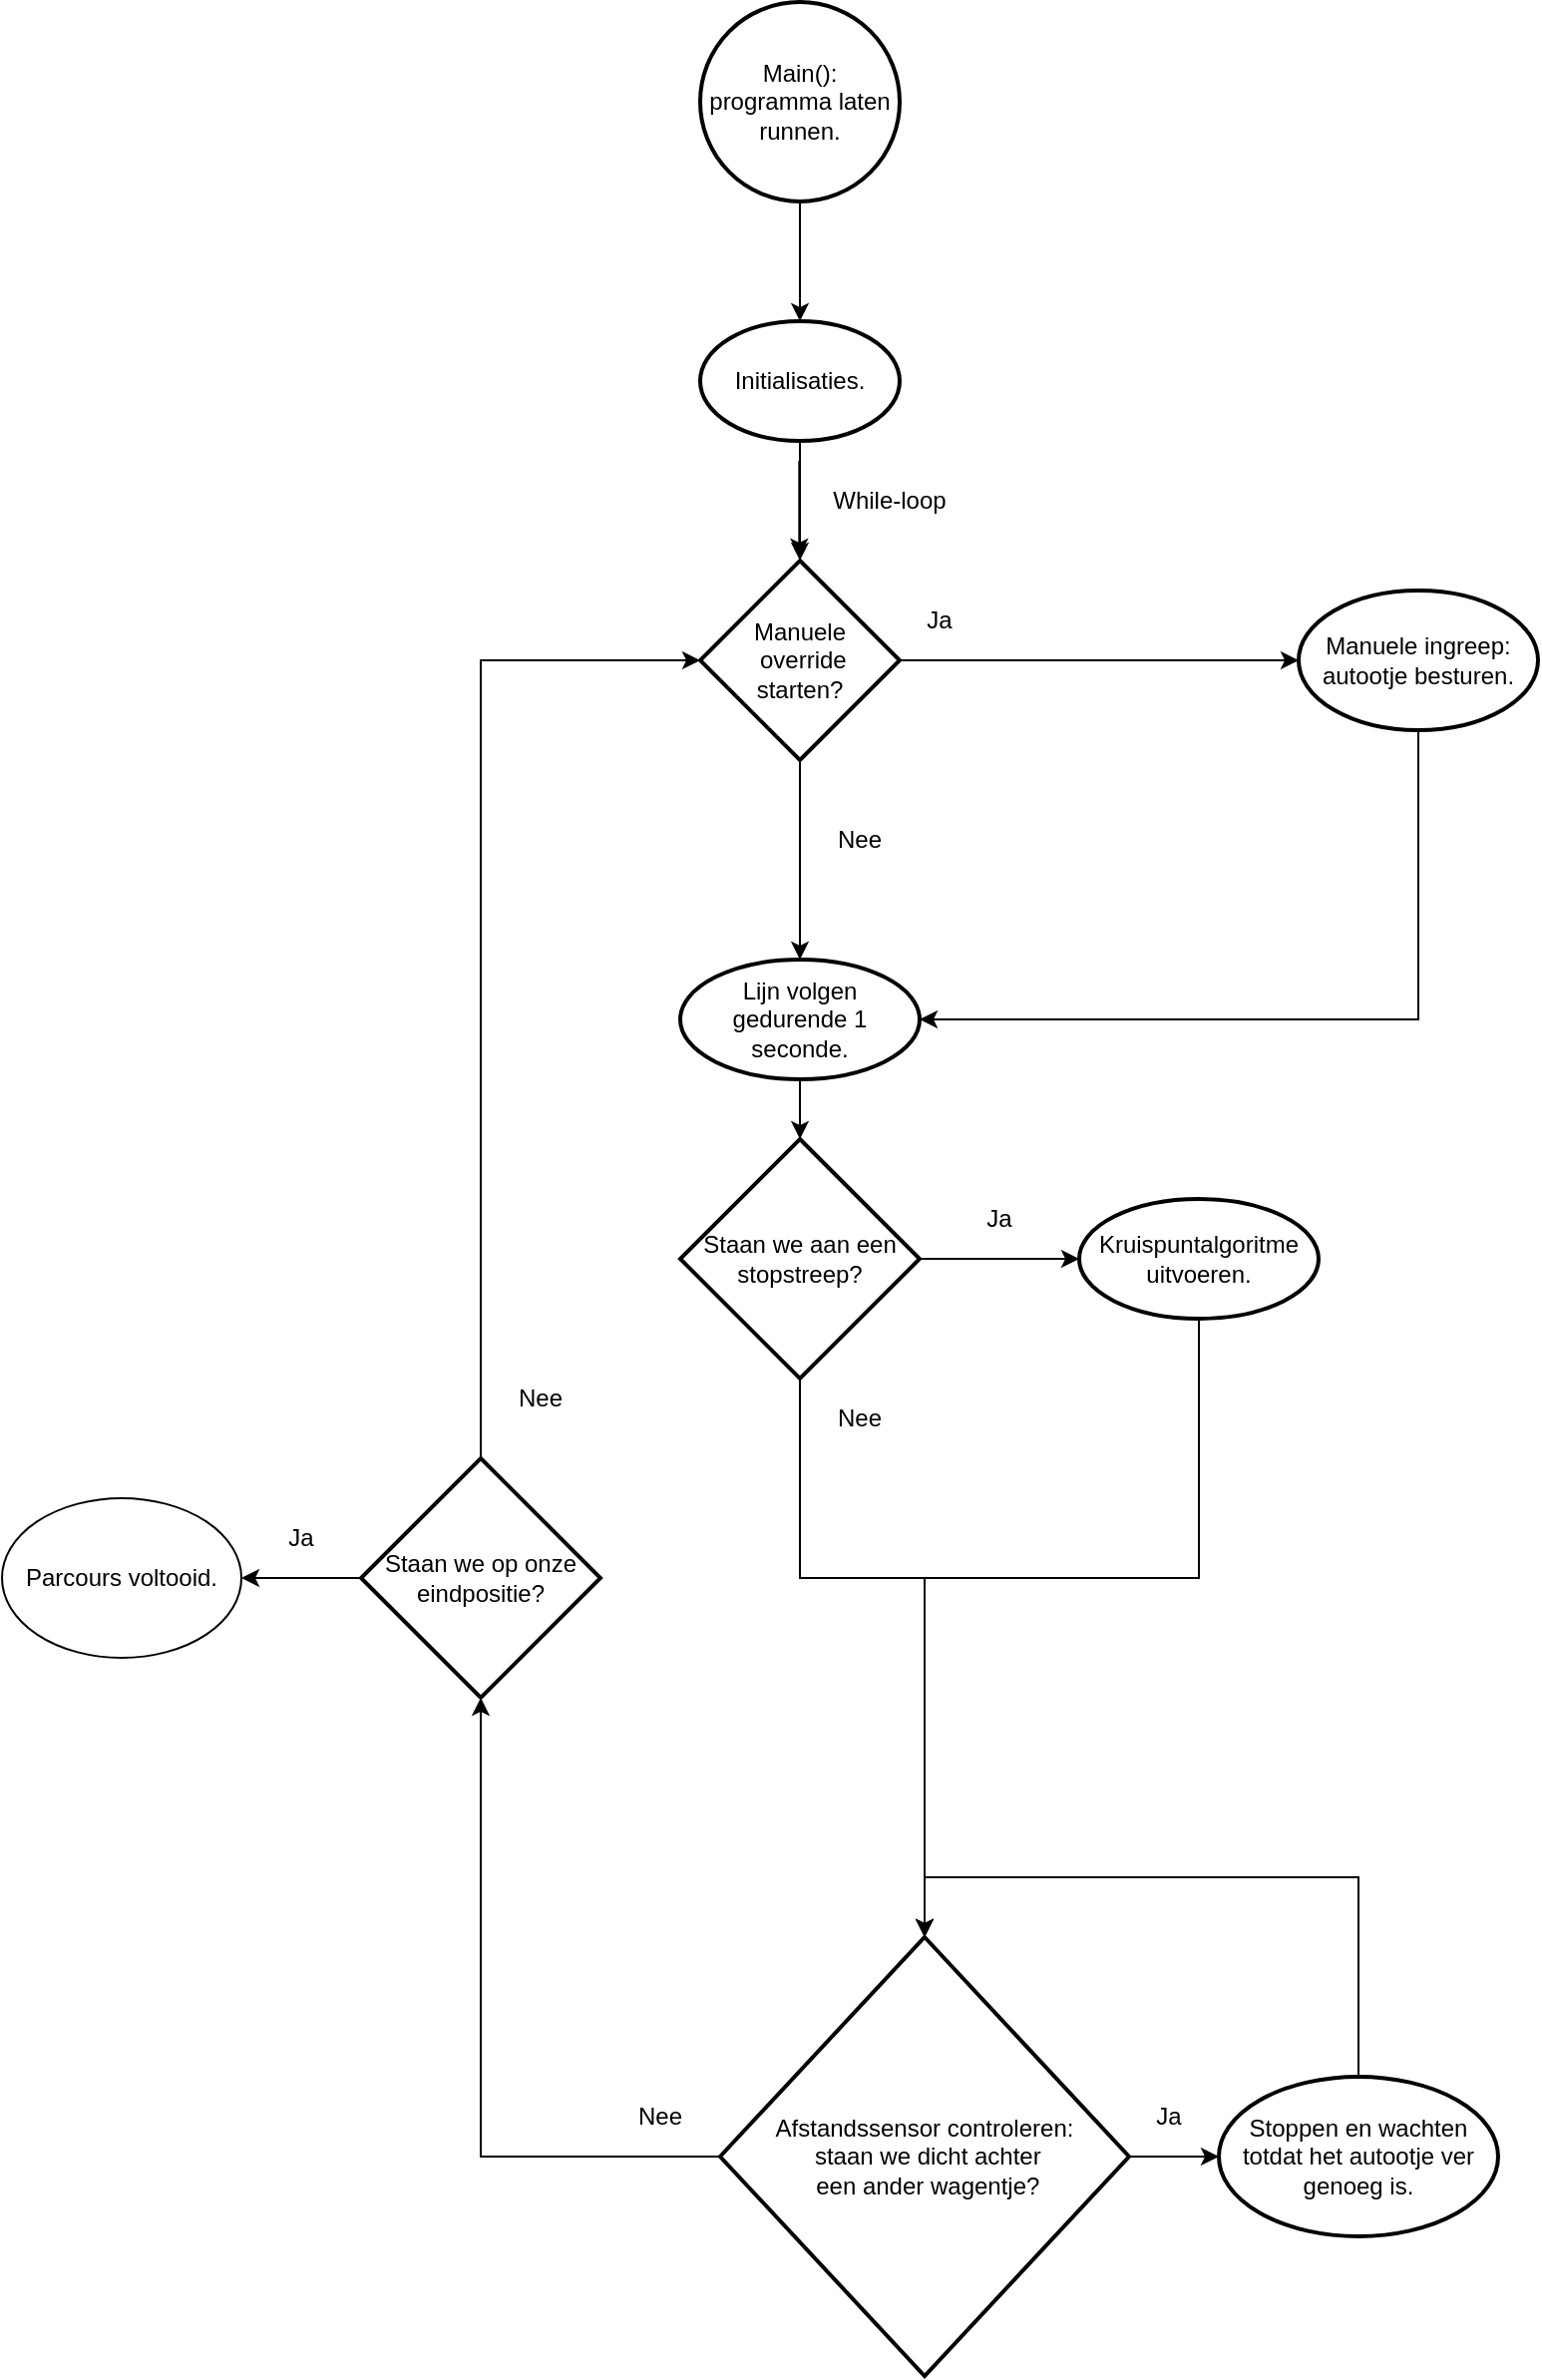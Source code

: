 <mxfile version="14.6.9" type="device"><diagram id="C5RBs43oDa-KdzZeNtuy" name="Page-1"><mxGraphModel dx="2310" dy="783" grid="1" gridSize="10" guides="1" tooltips="1" connect="1" arrows="1" fold="1" page="1" pageScale="1" pageWidth="827" pageHeight="1169" math="0" shadow="0"><root><mxCell id="WIyWlLk6GJQsqaUBKTNV-0"/><mxCell id="WIyWlLk6GJQsqaUBKTNV-1" parent="WIyWlLk6GJQsqaUBKTNV-0"/><mxCell id="5reWMpjAw0uI57NlGLJT-1" value="" style="edgeStyle=orthogonalEdgeStyle;rounded=0;orthogonalLoop=1;jettySize=auto;html=1;" parent="WIyWlLk6GJQsqaUBKTNV-1" source="TVitzlpj0ys5_NgnARXT-0" target="5reWMpjAw0uI57NlGLJT-0" edge="1"><mxGeometry relative="1" as="geometry"/></mxCell><mxCell id="TVitzlpj0ys5_NgnARXT-0" value="Main(): programma laten runnen." style="strokeWidth=2;html=1;shape=mxgraph.flowchart.start_2;whiteSpace=wrap;" parent="WIyWlLk6GJQsqaUBKTNV-1" vertex="1"><mxGeometry x="280" y="90" width="100" height="100" as="geometry"/></mxCell><mxCell id="TVitzlpj0ys5_NgnARXT-2" value="" style="endArrow=classic;html=1;" parent="WIyWlLk6GJQsqaUBKTNV-1" edge="1"><mxGeometry width="50" height="50" relative="1" as="geometry"><mxPoint x="329.66" y="320" as="sourcePoint"/><mxPoint x="329.66" y="368" as="targetPoint"/><Array as="points"><mxPoint x="329.66" y="338"/></Array></mxGeometry></mxCell><mxCell id="TVitzlpj0ys5_NgnARXT-9" value="" style="edgeStyle=orthogonalEdgeStyle;rounded=0;orthogonalLoop=1;jettySize=auto;html=1;" parent="WIyWlLk6GJQsqaUBKTNV-1" source="TVitzlpj0ys5_NgnARXT-3" target="TVitzlpj0ys5_NgnARXT-8" edge="1"><mxGeometry relative="1" as="geometry"/></mxCell><mxCell id="Zhe-Akqk82fY8TuGGXaw-12" style="edgeStyle=orthogonalEdgeStyle;rounded=0;orthogonalLoop=1;jettySize=auto;html=1;entryX=0;entryY=0.5;entryDx=0;entryDy=0;" edge="1" parent="WIyWlLk6GJQsqaUBKTNV-1" source="TVitzlpj0ys5_NgnARXT-3" target="TVitzlpj0ys5_NgnARXT-6"><mxGeometry relative="1" as="geometry"/></mxCell><mxCell id="TVitzlpj0ys5_NgnARXT-3" value="Manuele&lt;br&gt;&amp;nbsp;override &lt;br&gt;starten?" style="strokeWidth=2;html=1;shape=mxgraph.flowchart.decision;whiteSpace=wrap;" parent="WIyWlLk6GJQsqaUBKTNV-1" vertex="1"><mxGeometry x="280" y="370" width="100" height="100" as="geometry"/></mxCell><mxCell id="Zhe-Akqk82fY8TuGGXaw-13" style="edgeStyle=orthogonalEdgeStyle;rounded=0;orthogonalLoop=1;jettySize=auto;html=1;entryX=1;entryY=0.5;entryDx=0;entryDy=0;" edge="1" parent="WIyWlLk6GJQsqaUBKTNV-1" source="TVitzlpj0ys5_NgnARXT-6" target="TVitzlpj0ys5_NgnARXT-8"><mxGeometry relative="1" as="geometry"><Array as="points"><mxPoint x="640" y="600"/></Array></mxGeometry></mxCell><mxCell id="TVitzlpj0ys5_NgnARXT-6" value="Manuele ingreep: autootje besturen." style="ellipse;whiteSpace=wrap;html=1;strokeWidth=2;" parent="WIyWlLk6GJQsqaUBKTNV-1" vertex="1"><mxGeometry x="580" y="385" width="120" height="70" as="geometry"/></mxCell><mxCell id="5reWMpjAw0uI57NlGLJT-21" value="" style="edgeStyle=orthogonalEdgeStyle;rounded=0;orthogonalLoop=1;jettySize=auto;html=1;" parent="WIyWlLk6GJQsqaUBKTNV-1" source="TVitzlpj0ys5_NgnARXT-8" target="5reWMpjAw0uI57NlGLJT-20" edge="1"><mxGeometry relative="1" as="geometry"/></mxCell><mxCell id="TVitzlpj0ys5_NgnARXT-8" value="Lijn volgen gedurende 1 seconde." style="ellipse;whiteSpace=wrap;html=1;strokeWidth=2;" parent="WIyWlLk6GJQsqaUBKTNV-1" vertex="1"><mxGeometry x="270" y="570" width="120" height="60" as="geometry"/></mxCell><mxCell id="TVitzlpj0ys5_NgnARXT-14" value="Ja" style="text;html=1;strokeColor=none;fillColor=none;align=center;verticalAlign=middle;whiteSpace=wrap;rounded=0;" parent="WIyWlLk6GJQsqaUBKTNV-1" vertex="1"><mxGeometry x="380" y="390" width="40" height="20" as="geometry"/></mxCell><mxCell id="TVitzlpj0ys5_NgnARXT-15" value="Nee" style="text;html=1;strokeColor=none;fillColor=none;align=center;verticalAlign=middle;whiteSpace=wrap;rounded=0;" parent="WIyWlLk6GJQsqaUBKTNV-1" vertex="1"><mxGeometry x="340" y="500" width="40" height="20" as="geometry"/></mxCell><mxCell id="5reWMpjAw0uI57NlGLJT-2" value="" style="edgeStyle=orthogonalEdgeStyle;rounded=0;orthogonalLoop=1;jettySize=auto;html=1;" parent="WIyWlLk6GJQsqaUBKTNV-1" source="5reWMpjAw0uI57NlGLJT-0" target="TVitzlpj0ys5_NgnARXT-3" edge="1"><mxGeometry relative="1" as="geometry"/></mxCell><mxCell id="5reWMpjAw0uI57NlGLJT-0" value="Initialisaties." style="strokeWidth=2;html=1;shape=mxgraph.flowchart.start_1;whiteSpace=wrap;" parent="WIyWlLk6GJQsqaUBKTNV-1" vertex="1"><mxGeometry x="280" y="250" width="100" height="60" as="geometry"/></mxCell><mxCell id="5reWMpjAw0uI57NlGLJT-3" value="While-loop" style="text;html=1;strokeColor=none;fillColor=none;align=center;verticalAlign=middle;whiteSpace=wrap;rounded=0;" parent="WIyWlLk6GJQsqaUBKTNV-1" vertex="1"><mxGeometry x="340" y="330" width="70" height="20" as="geometry"/></mxCell><mxCell id="5reWMpjAw0uI57NlGLJT-23" value="" style="edgeStyle=orthogonalEdgeStyle;rounded=0;orthogonalLoop=1;jettySize=auto;html=1;" parent="WIyWlLk6GJQsqaUBKTNV-1" source="5reWMpjAw0uI57NlGLJT-20" target="5reWMpjAw0uI57NlGLJT-22" edge="1"><mxGeometry relative="1" as="geometry"/></mxCell><mxCell id="5reWMpjAw0uI57NlGLJT-27" value="" style="edgeStyle=orthogonalEdgeStyle;rounded=0;orthogonalLoop=1;jettySize=auto;html=1;entryX=0.5;entryY=0;entryDx=0;entryDy=0;entryPerimeter=0;" parent="WIyWlLk6GJQsqaUBKTNV-1" source="5reWMpjAw0uI57NlGLJT-20" target="5reWMpjAw0uI57NlGLJT-35" edge="1"><mxGeometry relative="1" as="geometry"><mxPoint x="420" y="1130" as="targetPoint"/><Array as="points"><mxPoint x="330" y="880"/><mxPoint x="393" y="880"/></Array></mxGeometry></mxCell><mxCell id="5reWMpjAw0uI57NlGLJT-20" value="Staan we aan een stopstreep?" style="strokeWidth=2;html=1;shape=mxgraph.flowchart.decision;whiteSpace=wrap;" parent="WIyWlLk6GJQsqaUBKTNV-1" vertex="1"><mxGeometry x="270" y="660" width="120" height="120" as="geometry"/></mxCell><mxCell id="Zhe-Akqk82fY8TuGGXaw-1" style="edgeStyle=orthogonalEdgeStyle;rounded=0;orthogonalLoop=1;jettySize=auto;html=1;entryX=0.5;entryY=0;entryDx=0;entryDy=0;entryPerimeter=0;" edge="1" parent="WIyWlLk6GJQsqaUBKTNV-1" source="5reWMpjAw0uI57NlGLJT-22" target="5reWMpjAw0uI57NlGLJT-35"><mxGeometry relative="1" as="geometry"><Array as="points"><mxPoint x="530" y="880"/><mxPoint x="393" y="880"/></Array></mxGeometry></mxCell><mxCell id="5reWMpjAw0uI57NlGLJT-22" value="Kruispuntalgoritme uitvoeren." style="ellipse;whiteSpace=wrap;html=1;strokeWidth=2;" parent="WIyWlLk6GJQsqaUBKTNV-1" vertex="1"><mxGeometry x="470" y="690" width="120" height="60" as="geometry"/></mxCell><mxCell id="5reWMpjAw0uI57NlGLJT-24" value="Ja" style="text;html=1;strokeColor=none;fillColor=none;align=center;verticalAlign=middle;whiteSpace=wrap;rounded=0;" parent="WIyWlLk6GJQsqaUBKTNV-1" vertex="1"><mxGeometry x="410" y="690" width="40" height="20" as="geometry"/></mxCell><mxCell id="5reWMpjAw0uI57NlGLJT-28" value="Nee" style="text;html=1;strokeColor=none;fillColor=none;align=center;verticalAlign=middle;whiteSpace=wrap;rounded=0;" parent="WIyWlLk6GJQsqaUBKTNV-1" vertex="1"><mxGeometry x="340" y="790" width="40" height="20" as="geometry"/></mxCell><mxCell id="5reWMpjAw0uI57NlGLJT-38" value="" style="edgeStyle=orthogonalEdgeStyle;rounded=0;orthogonalLoop=1;jettySize=auto;html=1;" parent="WIyWlLk6GJQsqaUBKTNV-1" source="5reWMpjAw0uI57NlGLJT-35" target="5reWMpjAw0uI57NlGLJT-37" edge="1"><mxGeometry relative="1" as="geometry"/></mxCell><mxCell id="5reWMpjAw0uI57NlGLJT-46" style="edgeStyle=orthogonalEdgeStyle;rounded=0;orthogonalLoop=1;jettySize=auto;html=1;exitX=0;exitY=0.5;exitDx=0;exitDy=0;exitPerimeter=0;entryX=0;entryY=0.5;entryDx=0;entryDy=0;entryPerimeter=0;startArrow=none;" parent="WIyWlLk6GJQsqaUBKTNV-1" source="Zhe-Akqk82fY8TuGGXaw-3" target="TVitzlpj0ys5_NgnARXT-3" edge="1"><mxGeometry relative="1" as="geometry"><mxPoint x="130" y="370" as="targetPoint"/><Array as="points"><mxPoint x="170" y="420"/></Array></mxGeometry></mxCell><mxCell id="Zhe-Akqk82fY8TuGGXaw-5" style="edgeStyle=orthogonalEdgeStyle;rounded=0;orthogonalLoop=1;jettySize=auto;html=1;entryX=0.5;entryY=1;entryDx=0;entryDy=0;entryPerimeter=0;" edge="1" parent="WIyWlLk6GJQsqaUBKTNV-1" source="5reWMpjAw0uI57NlGLJT-35" target="Zhe-Akqk82fY8TuGGXaw-3"><mxGeometry relative="1" as="geometry"/></mxCell><mxCell id="5reWMpjAw0uI57NlGLJT-35" value="Afstandssensor controleren:&lt;br&gt;&amp;nbsp;staan we dicht achter&lt;br&gt;&amp;nbsp;een ander wagentje?" style="strokeWidth=2;html=1;shape=mxgraph.flowchart.decision;whiteSpace=wrap;" parent="WIyWlLk6GJQsqaUBKTNV-1" vertex="1"><mxGeometry x="290" y="1060" width="205" height="220" as="geometry"/></mxCell><mxCell id="Zhe-Akqk82fY8TuGGXaw-2" style="edgeStyle=orthogonalEdgeStyle;rounded=0;orthogonalLoop=1;jettySize=auto;html=1;entryX=0.5;entryY=0;entryDx=0;entryDy=0;entryPerimeter=0;" edge="1" parent="WIyWlLk6GJQsqaUBKTNV-1" source="5reWMpjAw0uI57NlGLJT-37" target="5reWMpjAw0uI57NlGLJT-35"><mxGeometry relative="1" as="geometry"><Array as="points"><mxPoint x="610" y="1030"/><mxPoint x="393" y="1030"/></Array></mxGeometry></mxCell><mxCell id="5reWMpjAw0uI57NlGLJT-37" value="Stoppen en wachten totdat het autootje ver genoeg is." style="ellipse;whiteSpace=wrap;html=1;strokeWidth=2;" parent="WIyWlLk6GJQsqaUBKTNV-1" vertex="1"><mxGeometry x="540" y="1130" width="140" height="80" as="geometry"/></mxCell><mxCell id="5reWMpjAw0uI57NlGLJT-39" value="Ja" style="text;html=1;strokeColor=none;fillColor=none;align=center;verticalAlign=middle;whiteSpace=wrap;rounded=0;" parent="WIyWlLk6GJQsqaUBKTNV-1" vertex="1"><mxGeometry x="495" y="1140" width="40" height="20" as="geometry"/></mxCell><mxCell id="5reWMpjAw0uI57NlGLJT-42" value="Nee" style="text;html=1;strokeColor=none;fillColor=none;align=center;verticalAlign=middle;whiteSpace=wrap;rounded=0;" parent="WIyWlLk6GJQsqaUBKTNV-1" vertex="1"><mxGeometry x="240" y="1140" width="40" height="20" as="geometry"/></mxCell><mxCell id="Zhe-Akqk82fY8TuGGXaw-10" style="edgeStyle=orthogonalEdgeStyle;rounded=0;orthogonalLoop=1;jettySize=auto;html=1;entryX=1;entryY=0.5;entryDx=0;entryDy=0;" edge="1" parent="WIyWlLk6GJQsqaUBKTNV-1" source="Zhe-Akqk82fY8TuGGXaw-3" target="Zhe-Akqk82fY8TuGGXaw-9"><mxGeometry relative="1" as="geometry"/></mxCell><mxCell id="Zhe-Akqk82fY8TuGGXaw-3" value="Staan we op onze eindpositie?" style="strokeWidth=2;html=1;shape=mxgraph.flowchart.decision;whiteSpace=wrap;" vertex="1" parent="WIyWlLk6GJQsqaUBKTNV-1"><mxGeometry x="110" y="820" width="120" height="120" as="geometry"/></mxCell><mxCell id="Zhe-Akqk82fY8TuGGXaw-6" value="Nee" style="text;html=1;strokeColor=none;fillColor=none;align=center;verticalAlign=middle;whiteSpace=wrap;rounded=0;" vertex="1" parent="WIyWlLk6GJQsqaUBKTNV-1"><mxGeometry x="180" y="780" width="40" height="20" as="geometry"/></mxCell><mxCell id="Zhe-Akqk82fY8TuGGXaw-7" value="Ja" style="text;html=1;strokeColor=none;fillColor=none;align=center;verticalAlign=middle;whiteSpace=wrap;rounded=0;" vertex="1" parent="WIyWlLk6GJQsqaUBKTNV-1"><mxGeometry x="60" y="850" width="40" height="20" as="geometry"/></mxCell><mxCell id="Zhe-Akqk82fY8TuGGXaw-9" value="Parcours voltooid." style="ellipse;whiteSpace=wrap;html=1;" vertex="1" parent="WIyWlLk6GJQsqaUBKTNV-1"><mxGeometry x="-70" y="840" width="120" height="80" as="geometry"/></mxCell></root></mxGraphModel></diagram></mxfile>